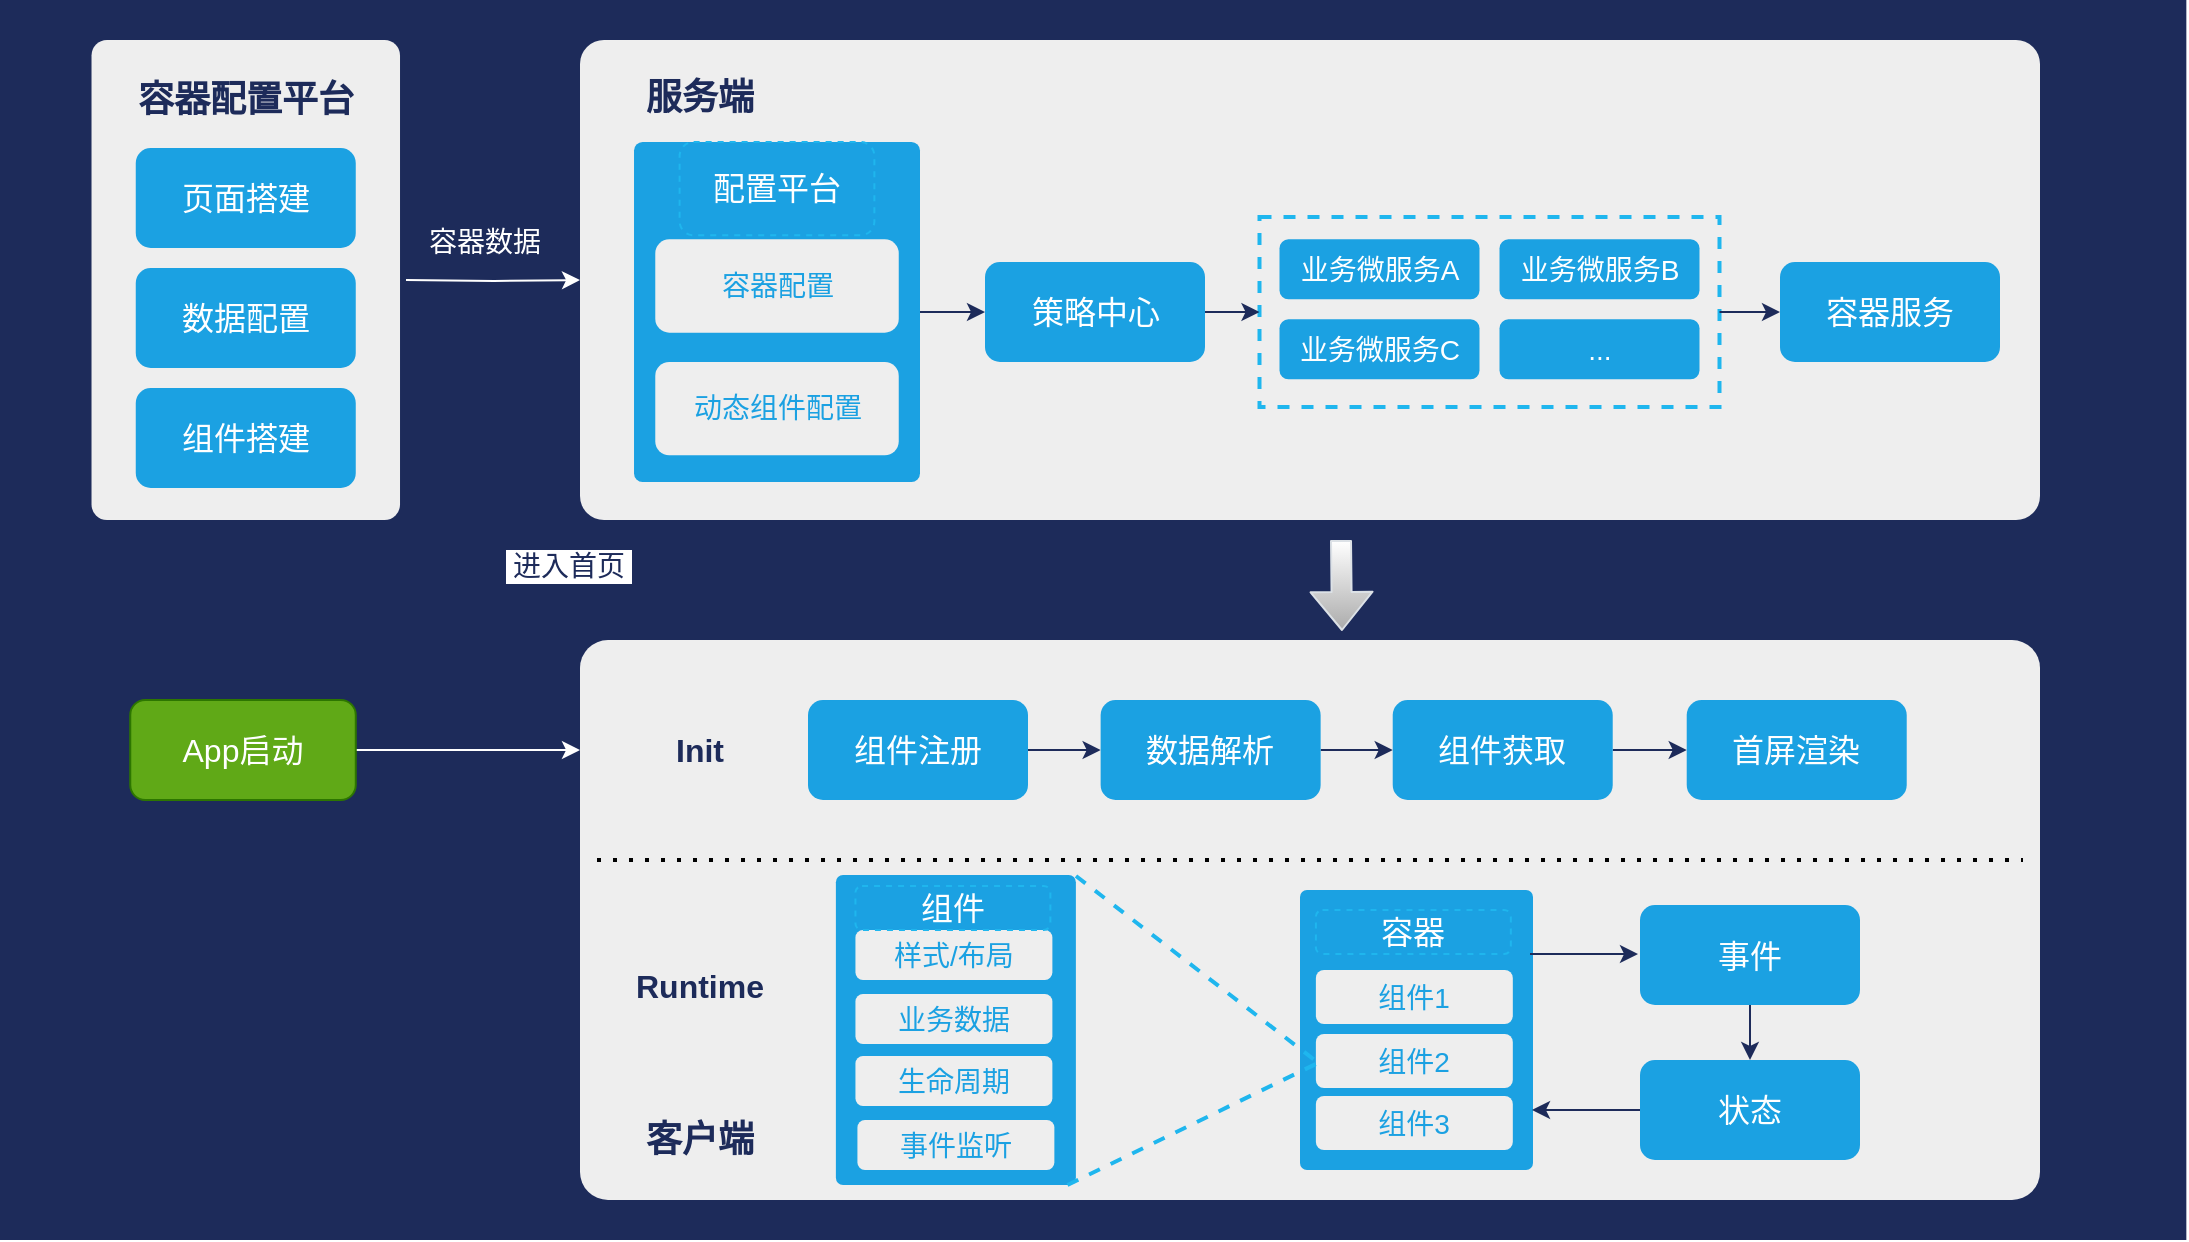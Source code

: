 <mxfile version="14.8.0" type="github">
  <diagram id="xTBZz55E-KKweozZhIX3" name="Page-1">
    <mxGraphModel dx="946" dy="903" grid="1" gridSize="10" guides="1" tooltips="1" connect="1" arrows="1" fold="1" page="1" pageScale="1" pageWidth="827" pageHeight="1169" math="0" shadow="0">
      <root>
        <mxCell id="0" />
        <mxCell id="1" parent="0" />
        <mxCell id="AQQFFpmLckMg-UcqtIgD-104" value="" style="rounded=0;whiteSpace=wrap;html=1;align=left;strokeColor=none;fillColor=#1D2B5A;aspect=fixed;" parent="1" vertex="1">
          <mxGeometry width="1093.17" height="620" as="geometry" />
        </mxCell>
        <mxCell id="WwrGKV1JDbgC8S4xlekv-59" value="" style="group" vertex="1" connectable="0" parent="1">
          <mxGeometry x="290" y="20" width="730" height="240" as="geometry" />
        </mxCell>
        <mxCell id="djdo_xQmBs0lceA7BTwK-3" value="" style="rounded=1;whiteSpace=wrap;html=1;fillColor=#eeeeee;strokeColor=none;arcSize=5;" parent="WwrGKV1JDbgC8S4xlekv-59" vertex="1">
          <mxGeometry width="730" height="240" as="geometry" />
        </mxCell>
        <mxCell id="djdo_xQmBs0lceA7BTwK-9" value="&lt;font color=&quot;#1d2b5a&quot; size=&quot;1&quot;&gt;&lt;b style=&quot;font-size: 18px&quot;&gt;服务端&lt;/b&gt;&lt;/font&gt;" style="text;html=1;strokeColor=none;fillColor=none;align=center;verticalAlign=middle;whiteSpace=wrap;rounded=0;" parent="WwrGKV1JDbgC8S4xlekv-59" vertex="1">
          <mxGeometry x="30" y="19" width="60" height="20" as="geometry" />
        </mxCell>
        <mxCell id="WwrGKV1JDbgC8S4xlekv-13" value="" style="rounded=0;whiteSpace=wrap;html=1;fillColor=none;dashed=1;strokeColor=#1FB6EE;strokeWidth=2;" vertex="1" parent="WwrGKV1JDbgC8S4xlekv-59">
          <mxGeometry x="339.75" y="88.5" width="230" height="95" as="geometry" />
        </mxCell>
        <mxCell id="WwrGKV1JDbgC8S4xlekv-15" value="" style="edgeStyle=orthogonalEdgeStyle;rounded=0;orthogonalLoop=1;jettySize=auto;html=1;strokeColor=#1D2B5A;" edge="1" parent="WwrGKV1JDbgC8S4xlekv-59" source="WwrGKV1JDbgC8S4xlekv-14" target="WwrGKV1JDbgC8S4xlekv-13">
          <mxGeometry relative="1" as="geometry" />
        </mxCell>
        <mxCell id="WwrGKV1JDbgC8S4xlekv-14" value="&lt;font style=&quot;font-size: 16px&quot;&gt;策略中心&lt;/font&gt;" style="text;html=1;align=center;verticalAlign=middle;whiteSpace=wrap;rounded=1;fillColor=#1ba1e2;fontColor=#FFFFFF;" vertex="1" parent="WwrGKV1JDbgC8S4xlekv-59">
          <mxGeometry x="202.5" y="111" width="110" height="50" as="geometry" />
        </mxCell>
        <mxCell id="WwrGKV1JDbgC8S4xlekv-16" value="&lt;font style=&quot;font-size: 14px&quot;&gt;业务微服务C&lt;/font&gt;" style="text;html=1;align=center;verticalAlign=middle;whiteSpace=wrap;rounded=1;fillColor=#1ba1e2;fontColor=#FFFFFF;" vertex="1" parent="WwrGKV1JDbgC8S4xlekv-59">
          <mxGeometry x="349.75" y="139.66" width="100" height="30" as="geometry" />
        </mxCell>
        <mxCell id="WwrGKV1JDbgC8S4xlekv-20" value="" style="edgeStyle=orthogonalEdgeStyle;rounded=0;orthogonalLoop=1;jettySize=auto;html=1;strokeColor=#1D2B5A;exitX=1;exitY=0.5;exitDx=0;exitDy=0;" edge="1" parent="WwrGKV1JDbgC8S4xlekv-59" source="WwrGKV1JDbgC8S4xlekv-25" target="WwrGKV1JDbgC8S4xlekv-14">
          <mxGeometry relative="1" as="geometry">
            <mxPoint x="162" y="83.5" as="sourcePoint" />
          </mxGeometry>
        </mxCell>
        <mxCell id="WwrGKV1JDbgC8S4xlekv-9" value="&lt;font style=&quot;font-size: 14px&quot;&gt;业务微服务A&lt;/font&gt;" style="text;html=1;align=center;verticalAlign=middle;whiteSpace=wrap;rounded=1;fillColor=#1ba1e2;fontColor=#FFFFFF;" vertex="1" parent="WwrGKV1JDbgC8S4xlekv-59">
          <mxGeometry x="349.75" y="99.66" width="100" height="30" as="geometry" />
        </mxCell>
        <mxCell id="WwrGKV1JDbgC8S4xlekv-22" value="&lt;font style=&quot;font-size: 14px&quot;&gt;业务微服务B&lt;/font&gt;" style="text;html=1;align=center;verticalAlign=middle;whiteSpace=wrap;rounded=1;fillColor=#1ba1e2;fontColor=#FFFFFF;" vertex="1" parent="WwrGKV1JDbgC8S4xlekv-59">
          <mxGeometry x="459.75" y="99.66" width="100" height="30" as="geometry" />
        </mxCell>
        <mxCell id="WwrGKV1JDbgC8S4xlekv-23" value="&lt;span style=&quot;font-size: 14px&quot;&gt;...&lt;/span&gt;" style="text;html=1;align=center;verticalAlign=middle;whiteSpace=wrap;rounded=1;fillColor=#1ba1e2;fontColor=#FFFFFF;" vertex="1" parent="WwrGKV1JDbgC8S4xlekv-59">
          <mxGeometry x="459.75" y="139.66" width="100" height="30" as="geometry" />
        </mxCell>
        <mxCell id="WwrGKV1JDbgC8S4xlekv-30" value="&lt;font style=&quot;font-size: 16px&quot;&gt;容器服务&lt;/font&gt;" style="text;html=1;align=center;verticalAlign=middle;whiteSpace=wrap;rounded=1;fillColor=#1ba1e2;fontColor=#FFFFFF;" vertex="1" parent="WwrGKV1JDbgC8S4xlekv-59">
          <mxGeometry x="600" y="111" width="110" height="50" as="geometry" />
        </mxCell>
        <mxCell id="WwrGKV1JDbgC8S4xlekv-38" value="" style="edgeStyle=orthogonalEdgeStyle;rounded=0;orthogonalLoop=1;jettySize=auto;html=1;strokeColor=#1D2B5A;" edge="1" parent="WwrGKV1JDbgC8S4xlekv-59" source="WwrGKV1JDbgC8S4xlekv-13" target="WwrGKV1JDbgC8S4xlekv-30">
          <mxGeometry relative="1" as="geometry" />
        </mxCell>
        <mxCell id="WwrGKV1JDbgC8S4xlekv-25" value="" style="rounded=1;whiteSpace=wrap;html=1;dashed=1;fillColor=#1BA1E2;strokeColor=none;arcSize=3;" vertex="1" parent="WwrGKV1JDbgC8S4xlekv-59">
          <mxGeometry x="27.01" y="51" width="142.99" height="170" as="geometry" />
        </mxCell>
        <mxCell id="WwrGKV1JDbgC8S4xlekv-28" value="&lt;font style=&quot;font-size: 16px&quot; color=&quot;#ffffff&quot;&gt;配置平台&lt;/font&gt;" style="rounded=1;whiteSpace=wrap;html=1;dashed=1;strokeColor=#1FB6EE;fillColor=none;" vertex="1" parent="WwrGKV1JDbgC8S4xlekv-59">
          <mxGeometry x="49.804" y="50.996" width="97.391" height="46.667" as="geometry" />
        </mxCell>
        <mxCell id="WwrGKV1JDbgC8S4xlekv-26" value="&lt;font style=&quot;font-size: 14px&quot; color=&quot;#1ba1e2&quot;&gt;容器配置&lt;/font&gt;" style="text;html=1;align=center;verticalAlign=middle;whiteSpace=wrap;rounded=1;fontColor=#FFFFFF;fillColor=#EEEEEE;" vertex="1" parent="WwrGKV1JDbgC8S4xlekv-59">
          <mxGeometry x="37.634" y="99.658" width="121.739" height="46.667" as="geometry" />
        </mxCell>
        <mxCell id="WwrGKV1JDbgC8S4xlekv-27" value="&lt;font style=&quot;font-size: 14px&quot; color=&quot;#1ba1e2&quot;&gt;动态组件配置&lt;/font&gt;" style="text;html=1;align=center;verticalAlign=middle;whiteSpace=wrap;rounded=1;fontColor=#FFFFFF;fillColor=#EEEEEE;" vertex="1" parent="WwrGKV1JDbgC8S4xlekv-59">
          <mxGeometry x="37.637" y="160.998" width="121.739" height="46.667" as="geometry" />
        </mxCell>
        <mxCell id="WwrGKV1JDbgC8S4xlekv-3" value="" style="edgeStyle=orthogonalEdgeStyle;rounded=0;orthogonalLoop=1;jettySize=auto;html=1;strokeColor=#FFFFFF;" edge="1" parent="1" target="djdo_xQmBs0lceA7BTwK-3">
          <mxGeometry relative="1" as="geometry">
            <mxPoint x="203" y="140" as="sourcePoint" />
          </mxGeometry>
        </mxCell>
        <mxCell id="WwrGKV1JDbgC8S4xlekv-8" value="&lt;font style=&quot;font-size: 14px; line-height: 140%;&quot; color=&quot;#ffffff&quot;&gt;&amp;nbsp;容器数据&amp;nbsp;&lt;/font&gt;" style="edgeLabel;html=1;align=center;verticalAlign=middle;resizable=0;points=[];labelBackgroundColor=#1D2B5A;" vertex="1" connectable="0" parent="WwrGKV1JDbgC8S4xlekv-3">
          <mxGeometry relative="1" as="geometry">
            <mxPoint x="-5" y="-20" as="offset" />
          </mxGeometry>
        </mxCell>
        <mxCell id="AQQFFpmLckMg-UcqtIgD-72" value="" style="rounded=1;whiteSpace=wrap;html=1;fillColor=#eeeeee;strokeColor=none;arcSize=5;" parent="1" vertex="1">
          <mxGeometry x="45.76" y="20" width="154.25" height="240" as="geometry" />
        </mxCell>
        <mxCell id="AQQFFpmLckMg-UcqtIgD-77" value="&lt;font color=&quot;#1d2b5a&quot; size=&quot;1&quot;&gt;&lt;b style=&quot;font-size: 18px&quot;&gt;容器配置平台&lt;/b&gt;&lt;/font&gt;" style="text;html=1;strokeColor=none;fillColor=none;align=center;verticalAlign=middle;whiteSpace=wrap;rounded=0;" parent="1" vertex="1">
          <mxGeometry x="67.88" y="40" width="110" height="20" as="geometry" />
        </mxCell>
        <mxCell id="AQQFFpmLckMg-UcqtIgD-78" value="&lt;font style=&quot;font-size: 16px&quot;&gt;页面搭建&lt;/font&gt;" style="text;html=1;align=center;verticalAlign=middle;whiteSpace=wrap;rounded=1;fillColor=#1ba1e2;fontColor=#FFFFFF;" parent="1" vertex="1">
          <mxGeometry x="67.88" y="74" width="110" height="50" as="geometry" />
        </mxCell>
        <mxCell id="djdo_xQmBs0lceA7BTwK-5" value="" style="edgeStyle=orthogonalEdgeStyle;rounded=0;orthogonalLoop=1;jettySize=auto;html=1;strokeColor=#FFFFFF;" parent="1" source="djdo_xQmBs0lceA7BTwK-1" target="djdo_xQmBs0lceA7BTwK-4" edge="1">
          <mxGeometry relative="1" as="geometry">
            <Array as="points">
              <mxPoint x="220" y="375" />
              <mxPoint x="220" y="375" />
            </Array>
          </mxGeometry>
        </mxCell>
        <mxCell id="WwrGKV1JDbgC8S4xlekv-39" value="&lt;font style=&quot;font-size: 14px&quot;&gt;&amp;nbsp;进入首页&amp;nbsp;&lt;/font&gt;" style="edgeLabel;html=1;align=center;verticalAlign=middle;resizable=0;points=[];fontColor=#1D2B5A;" vertex="1" connectable="0" parent="djdo_xQmBs0lceA7BTwK-5">
          <mxGeometry x="-0.058" y="2" relative="1" as="geometry">
            <mxPoint x="53" y="-90" as="offset" />
          </mxGeometry>
        </mxCell>
        <mxCell id="djdo_xQmBs0lceA7BTwK-1" value="&lt;font style=&quot;font-size: 16px&quot;&gt;App启动&lt;/font&gt;" style="text;html=1;align=center;verticalAlign=middle;whiteSpace=wrap;rounded=1;fillColor=#60a917;strokeColor=#2D7600;fontColor=#ffffff;" parent="1" vertex="1">
          <mxGeometry x="65.13" y="350" width="112.75" height="50" as="geometry" />
        </mxCell>
        <mxCell id="djdo_xQmBs0lceA7BTwK-4" value="" style="rounded=1;whiteSpace=wrap;html=1;fillColor=#eeeeee;strokeColor=none;arcSize=5;" parent="1" vertex="1">
          <mxGeometry x="290" y="320" width="730" height="280" as="geometry" />
        </mxCell>
        <mxCell id="djdo_xQmBs0lceA7BTwK-8" style="edgeStyle=orthogonalEdgeStyle;rounded=0;orthogonalLoop=1;jettySize=auto;html=1;exitX=0.5;exitY=1;exitDx=0;exitDy=0;strokeColor=#FFFFFF;" parent="1" source="AQQFFpmLckMg-UcqtIgD-77" target="AQQFFpmLckMg-UcqtIgD-77" edge="1">
          <mxGeometry relative="1" as="geometry" />
        </mxCell>
        <mxCell id="djdo_xQmBs0lceA7BTwK-10" value="&lt;font color=&quot;#1d2b5a&quot; size=&quot;1&quot;&gt;&lt;b style=&quot;font-size: 18px&quot;&gt;客户端&lt;/b&gt;&lt;/font&gt;" style="text;html=1;strokeColor=none;fillColor=none;align=center;verticalAlign=middle;whiteSpace=wrap;rounded=0;" parent="1" vertex="1">
          <mxGeometry x="320" y="560" width="60" height="20" as="geometry" />
        </mxCell>
        <mxCell id="WwrGKV1JDbgC8S4xlekv-1" value="&lt;font style=&quot;font-size: 16px&quot;&gt;数据配置&lt;/font&gt;" style="text;html=1;align=center;verticalAlign=middle;whiteSpace=wrap;rounded=1;fillColor=#1ba1e2;fontColor=#FFFFFF;" vertex="1" parent="1">
          <mxGeometry x="67.88" y="134" width="110" height="50" as="geometry" />
        </mxCell>
        <mxCell id="WwrGKV1JDbgC8S4xlekv-2" value="&lt;font style=&quot;font-size: 16px&quot;&gt;组件搭建&lt;/font&gt;" style="text;html=1;align=center;verticalAlign=middle;whiteSpace=wrap;rounded=1;fillColor=#1ba1e2;fontColor=#FFFFFF;" vertex="1" parent="1">
          <mxGeometry x="67.88" y="194" width="110" height="50" as="geometry" />
        </mxCell>
        <mxCell id="WwrGKV1JDbgC8S4xlekv-7" value="" style="shape=flexArrow;endArrow=classic;html=1;strokeColor=#DCE1E6;gradientColor=#ffffff;exitX=0.47;exitY=-0.01;exitDx=0;exitDy=0;exitPerimeter=0;fillColor=#ABABAB;gradientDirection=north;" edge="1" parent="1">
          <mxGeometry width="50" height="50" relative="1" as="geometry">
            <mxPoint x="670.5" y="270.0" as="sourcePoint" />
            <mxPoint x="671" y="315.5" as="targetPoint" />
          </mxGeometry>
        </mxCell>
        <mxCell id="WwrGKV1JDbgC8S4xlekv-42" value="" style="edgeStyle=orthogonalEdgeStyle;rounded=0;orthogonalLoop=1;jettySize=auto;html=1;fontColor=#1D2B5A;strokeColor=#1D2B5A;" edge="1" parent="1" source="WwrGKV1JDbgC8S4xlekv-40" target="WwrGKV1JDbgC8S4xlekv-41">
          <mxGeometry relative="1" as="geometry" />
        </mxCell>
        <mxCell id="WwrGKV1JDbgC8S4xlekv-40" value="&lt;span style=&quot;font-size: 16px&quot;&gt;组件注册&lt;/span&gt;" style="text;html=1;align=center;verticalAlign=middle;whiteSpace=wrap;rounded=1;fillColor=#1ba1e2;fontColor=#FFFFFF;" vertex="1" parent="1">
          <mxGeometry x="404" y="350" width="110" height="50" as="geometry" />
        </mxCell>
        <mxCell id="WwrGKV1JDbgC8S4xlekv-46" value="" style="edgeStyle=orthogonalEdgeStyle;rounded=0;orthogonalLoop=1;jettySize=auto;html=1;fontColor=#1D2B5A;strokeColor=#1D2B5A;" edge="1" parent="1" source="WwrGKV1JDbgC8S4xlekv-41" target="WwrGKV1JDbgC8S4xlekv-45">
          <mxGeometry relative="1" as="geometry" />
        </mxCell>
        <mxCell id="WwrGKV1JDbgC8S4xlekv-41" value="&lt;span style=&quot;font-size: 16px&quot;&gt;数据解析&lt;/span&gt;" style="text;html=1;align=center;verticalAlign=middle;whiteSpace=wrap;rounded=1;fillColor=#1ba1e2;fontColor=#FFFFFF;" vertex="1" parent="1">
          <mxGeometry x="550.32" y="350" width="110" height="50" as="geometry" />
        </mxCell>
        <mxCell id="WwrGKV1JDbgC8S4xlekv-48" value="" style="edgeStyle=orthogonalEdgeStyle;rounded=0;orthogonalLoop=1;jettySize=auto;html=1;fontColor=#1D2B5A;strokeColor=#1D2B5A;" edge="1" parent="1" source="WwrGKV1JDbgC8S4xlekv-45" target="WwrGKV1JDbgC8S4xlekv-47">
          <mxGeometry relative="1" as="geometry" />
        </mxCell>
        <mxCell id="WwrGKV1JDbgC8S4xlekv-45" value="&lt;span style=&quot;font-size: 16px&quot;&gt;组件获取&lt;/span&gt;" style="text;html=1;align=center;verticalAlign=middle;whiteSpace=wrap;rounded=1;fillColor=#1ba1e2;fontColor=#FFFFFF;" vertex="1" parent="1">
          <mxGeometry x="696.36" y="350" width="110" height="50" as="geometry" />
        </mxCell>
        <mxCell id="WwrGKV1JDbgC8S4xlekv-47" value="&lt;span style=&quot;font-size: 16px&quot;&gt;首屏渲染&lt;/span&gt;" style="text;html=1;align=center;verticalAlign=middle;whiteSpace=wrap;rounded=1;fillColor=#1ba1e2;fontColor=#FFFFFF;" vertex="1" parent="1">
          <mxGeometry x="843.36" y="350" width="110" height="50" as="geometry" />
        </mxCell>
        <mxCell id="AQQFFpmLckMg-UcqtIgD-84" value="" style="endArrow=none;dashed=1;html=1;dashPattern=1 3;strokeWidth=2;fontColor=#FFFFFF;" parent="1" edge="1">
          <mxGeometry width="50" height="50" relative="1" as="geometry">
            <mxPoint x="298.5" y="430" as="sourcePoint" />
            <mxPoint x="1011.5" y="430" as="targetPoint" />
          </mxGeometry>
        </mxCell>
        <mxCell id="WwrGKV1JDbgC8S4xlekv-49" value="&lt;font color=&quot;#1d2b5a&quot; style=&quot;font-size: 16px&quot;&gt;&lt;b&gt;Init&lt;br&gt;&lt;/b&gt;&lt;/font&gt;" style="text;html=1;strokeColor=none;fillColor=none;align=center;verticalAlign=middle;whiteSpace=wrap;rounded=0;" vertex="1" parent="1">
          <mxGeometry x="320" y="352.5" width="60" height="45" as="geometry" />
        </mxCell>
        <mxCell id="WwrGKV1JDbgC8S4xlekv-50" value="&lt;font color=&quot;#1d2b5a&quot; style=&quot;font-size: 16px&quot;&gt;&lt;b&gt;Runtime&lt;br&gt;&lt;/b&gt;&lt;/font&gt;" style="text;html=1;strokeColor=none;fillColor=none;align=center;verticalAlign=middle;whiteSpace=wrap;rounded=0;" vertex="1" parent="1">
          <mxGeometry x="320" y="450" width="60" height="85" as="geometry" />
        </mxCell>
        <mxCell id="WwrGKV1JDbgC8S4xlekv-69" value="" style="group" vertex="1" connectable="0" parent="1">
          <mxGeometry x="650" y="445" width="116.5" height="140" as="geometry" />
        </mxCell>
        <mxCell id="WwrGKV1JDbgC8S4xlekv-53" value="" style="rounded=1;whiteSpace=wrap;html=1;dashed=1;fillColor=#1BA1E2;strokeColor=none;arcSize=3;" vertex="1" parent="WwrGKV1JDbgC8S4xlekv-69">
          <mxGeometry width="116.5" height="140" as="geometry" />
        </mxCell>
        <mxCell id="WwrGKV1JDbgC8S4xlekv-54" value="&lt;font color=&quot;#1ba1e2&quot;&gt;&lt;span style=&quot;font-size: 14px&quot;&gt;组件1&lt;/span&gt;&lt;/font&gt;" style="text;html=1;align=center;verticalAlign=middle;whiteSpace=wrap;rounded=1;fontColor=#FFFFFF;fillColor=#EEEEEE;" vertex="1" parent="WwrGKV1JDbgC8S4xlekv-69">
          <mxGeometry x="7.94" y="40" width="98.47" height="27" as="geometry" />
        </mxCell>
        <mxCell id="WwrGKV1JDbgC8S4xlekv-56" value="&lt;span style=&quot;color: rgb(255 , 255 , 255) ; font-size: 16px&quot;&gt;容器&lt;/span&gt;" style="rounded=1;whiteSpace=wrap;html=1;dashed=1;strokeColor=#1FB6EE;fillColor=none;" vertex="1" parent="WwrGKV1JDbgC8S4xlekv-69">
          <mxGeometry x="7.94" y="10" width="97.48" height="22" as="geometry" />
        </mxCell>
        <mxCell id="WwrGKV1JDbgC8S4xlekv-67" value="&lt;font color=&quot;#1ba1e2&quot;&gt;&lt;span style=&quot;font-size: 14px&quot;&gt;组件3&lt;/span&gt;&lt;/font&gt;" style="text;html=1;align=center;verticalAlign=middle;whiteSpace=wrap;rounded=1;fontColor=#FFFFFF;fillColor=#EEEEEE;" vertex="1" parent="WwrGKV1JDbgC8S4xlekv-69">
          <mxGeometry x="7.94" y="103" width="98.47" height="27" as="geometry" />
        </mxCell>
        <mxCell id="WwrGKV1JDbgC8S4xlekv-68" value="&lt;font color=&quot;#1ba1e2&quot;&gt;&lt;span style=&quot;font-size: 14px&quot;&gt;组件2&lt;/span&gt;&lt;/font&gt;" style="text;html=1;align=center;verticalAlign=middle;whiteSpace=wrap;rounded=1;fontColor=#FFFFFF;fillColor=#EEEEEE;" vertex="1" parent="WwrGKV1JDbgC8S4xlekv-69">
          <mxGeometry x="7.94" y="72" width="98.47" height="27" as="geometry" />
        </mxCell>
        <mxCell id="WwrGKV1JDbgC8S4xlekv-79" value="" style="rounded=1;whiteSpace=wrap;html=1;dashed=1;fillColor=#1BA1E2;strokeColor=none;arcSize=3;" vertex="1" parent="1">
          <mxGeometry x="417.94" y="437.5" width="120" height="155" as="geometry" />
        </mxCell>
        <mxCell id="WwrGKV1JDbgC8S4xlekv-80" value="&lt;font color=&quot;#1ba1e2&quot;&gt;&lt;span style=&quot;font-size: 14px&quot;&gt;样式/布局&lt;/span&gt;&lt;/font&gt;" style="text;html=1;align=center;verticalAlign=middle;whiteSpace=wrap;rounded=1;fontColor=#FFFFFF;fillColor=#EEEEEE;" vertex="1" parent="1">
          <mxGeometry x="427.72" y="465" width="98.47" height="25" as="geometry" />
        </mxCell>
        <mxCell id="WwrGKV1JDbgC8S4xlekv-81" value="&lt;font color=&quot;#ffffff&quot;&gt;&lt;span style=&quot;font-size: 16px&quot;&gt;组件&lt;/span&gt;&lt;/font&gt;" style="rounded=1;whiteSpace=wrap;html=1;dashed=1;strokeColor=#1FB6EE;fillColor=none;" vertex="1" parent="1">
          <mxGeometry x="427.72" y="443" width="97.48" height="22" as="geometry" />
        </mxCell>
        <mxCell id="WwrGKV1JDbgC8S4xlekv-85" value="&lt;font color=&quot;#1ba1e2&quot;&gt;&lt;span style=&quot;font-size: 14px&quot;&gt;业务数据&lt;/span&gt;&lt;/font&gt;" style="text;html=1;align=center;verticalAlign=middle;whiteSpace=wrap;rounded=1;fontColor=#FFFFFF;fillColor=#EEEEEE;" vertex="1" parent="1">
          <mxGeometry x="427.72" y="497" width="98.47" height="25" as="geometry" />
        </mxCell>
        <mxCell id="WwrGKV1JDbgC8S4xlekv-86" value="&lt;font color=&quot;#1ba1e2&quot;&gt;&lt;span style=&quot;font-size: 14px&quot;&gt;生命周期&lt;/span&gt;&lt;/font&gt;" style="text;html=1;align=center;verticalAlign=middle;whiteSpace=wrap;rounded=1;fontColor=#FFFFFF;fillColor=#EEEEEE;" vertex="1" parent="1">
          <mxGeometry x="427.72" y="528" width="98.47" height="25" as="geometry" />
        </mxCell>
        <mxCell id="WwrGKV1JDbgC8S4xlekv-87" value="&lt;font color=&quot;#1ba1e2&quot;&gt;&lt;span style=&quot;font-size: 14px&quot;&gt;事件监听&lt;/span&gt;&lt;/font&gt;" style="text;html=1;align=center;verticalAlign=middle;whiteSpace=wrap;rounded=1;fontColor=#FFFFFF;fillColor=#EEEEEE;" vertex="1" parent="1">
          <mxGeometry x="428.71" y="560" width="98.47" height="25" as="geometry" />
        </mxCell>
        <mxCell id="WwrGKV1JDbgC8S4xlekv-89" value="" style="endArrow=none;html=1;strokeWidth=2;fontColor=#FFFFFF;strokeColor=#1FB6EE;dashed=1;entryX=0;entryY=0.5;entryDx=0;entryDy=0;" edge="1" parent="1" target="WwrGKV1JDbgC8S4xlekv-68">
          <mxGeometry width="50" height="50" relative="1" as="geometry">
            <mxPoint x="538" y="438" as="sourcePoint" />
            <mxPoint x="628" y="490" as="targetPoint" />
          </mxGeometry>
        </mxCell>
        <mxCell id="WwrGKV1JDbgC8S4xlekv-90" value="" style="endArrow=none;html=1;strokeWidth=2;fontColor=#FFFFFF;strokeColor=#1FB6EE;dashed=1;" edge="1" parent="1">
          <mxGeometry width="50" height="50" relative="1" as="geometry">
            <mxPoint x="533.75" y="592.5" as="sourcePoint" />
            <mxPoint x="660" y="531" as="targetPoint" />
          </mxGeometry>
        </mxCell>
        <mxCell id="WwrGKV1JDbgC8S4xlekv-95" value="" style="edgeStyle=orthogonalEdgeStyle;rounded=0;orthogonalLoop=1;jettySize=auto;html=1;fontColor=#1D2B5A;strokeColor=#1D2B5A;exitX=0;exitY=0.5;exitDx=0;exitDy=0;" edge="1" parent="1" source="WwrGKV1JDbgC8S4xlekv-92">
          <mxGeometry relative="1" as="geometry">
            <mxPoint x="816" y="555" as="sourcePoint" />
            <mxPoint x="766" y="555" as="targetPoint" />
            <Array as="points" />
          </mxGeometry>
        </mxCell>
        <mxCell id="WwrGKV1JDbgC8S4xlekv-92" value="&lt;span style=&quot;font-size: 16px&quot;&gt;状态&lt;/span&gt;" style="text;html=1;align=center;verticalAlign=middle;whiteSpace=wrap;rounded=1;fillColor=#1ba1e2;fontColor=#FFFFFF;" vertex="1" parent="1">
          <mxGeometry x="820" y="530" width="110" height="50" as="geometry" />
        </mxCell>
        <mxCell id="WwrGKV1JDbgC8S4xlekv-94" value="" style="edgeStyle=orthogonalEdgeStyle;rounded=0;orthogonalLoop=1;jettySize=auto;html=1;fontColor=#1D2B5A;strokeColor=#1D2B5A;" edge="1" parent="1" source="WwrGKV1JDbgC8S4xlekv-93" target="WwrGKV1JDbgC8S4xlekv-92">
          <mxGeometry relative="1" as="geometry" />
        </mxCell>
        <mxCell id="WwrGKV1JDbgC8S4xlekv-93" value="&lt;span style=&quot;font-size: 16px&quot;&gt;事件&lt;/span&gt;" style="text;html=1;align=center;verticalAlign=middle;whiteSpace=wrap;rounded=1;fillColor=#1ba1e2;fontColor=#FFFFFF;" vertex="1" parent="1">
          <mxGeometry x="820" y="452.5" width="110" height="50" as="geometry" />
        </mxCell>
        <mxCell id="WwrGKV1JDbgC8S4xlekv-102" value="" style="edgeStyle=orthogonalEdgeStyle;rounded=0;orthogonalLoop=1;jettySize=auto;html=1;fontColor=#1D2B5A;strokeColor=#1D2B5A;exitX=0;exitY=0.5;exitDx=0;exitDy=0;endArrow=none;endFill=0;startArrow=classic;startFill=1;" edge="1" parent="1">
          <mxGeometry relative="1" as="geometry">
            <mxPoint x="819" y="477" as="sourcePoint" />
            <mxPoint x="765" y="477" as="targetPoint" />
            <Array as="points" />
          </mxGeometry>
        </mxCell>
      </root>
    </mxGraphModel>
  </diagram>
</mxfile>
